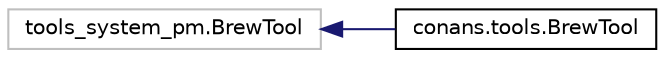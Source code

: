 digraph "Graphical Class Hierarchy"
{
 // LATEX_PDF_SIZE
  edge [fontname="Helvetica",fontsize="10",labelfontname="Helvetica",labelfontsize="10"];
  node [fontname="Helvetica",fontsize="10",shape=record];
  rankdir="LR";
  Node333 [label="tools_system_pm.BrewTool",height=0.2,width=0.4,color="grey75", fillcolor="white", style="filled",tooltip=" "];
  Node333 -> Node0 [dir="back",color="midnightblue",fontsize="10",style="solid",fontname="Helvetica"];
  Node0 [label="conans.tools.BrewTool",height=0.2,width=0.4,color="black", fillcolor="white", style="filled",URL="$classconans_1_1tools_1_1BrewTool.html",tooltip=" "];
}
